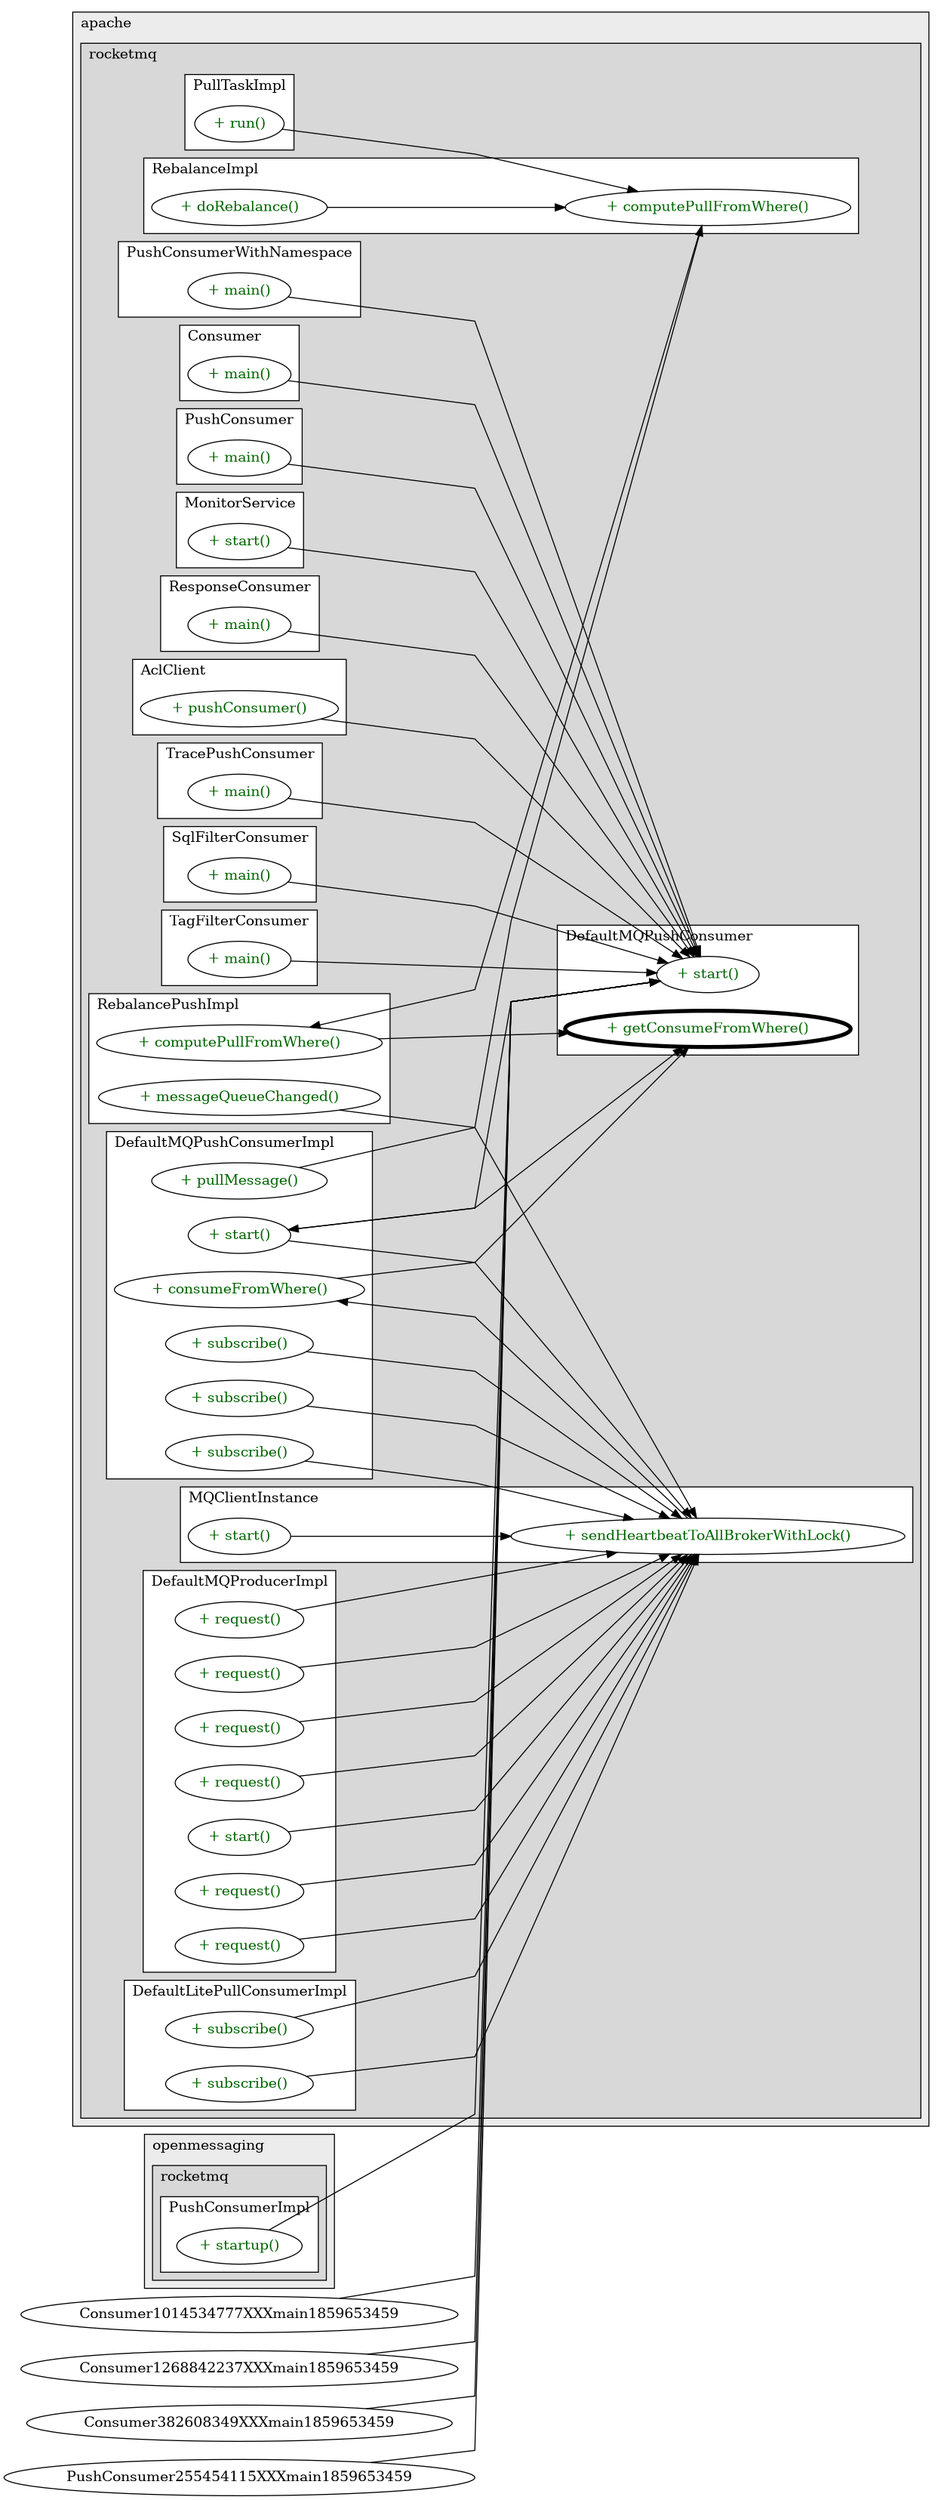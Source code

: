 @startuml

/' diagram meta data start
config=CallConfiguration;
{
  "rootMethod": "org.apache.rocketmq.client.consumer.DefaultMQPushConsumer#getConsumeFromWhere()",
  "projectClassification": {
    "searchMode": "OpenProject", // OpenProject, AllProjects
    "includedProjects": "",
    "pathEndKeywords": "*.impl",
    "isClientPath": "",
    "isClientName": "",
    "isTestPath": "",
    "isTestName": "",
    "isMappingPath": "",
    "isMappingName": "",
    "isDataAccessPath": "",
    "isDataAccessName": "",
    "isDataStructurePath": "",
    "isDataStructureName": "",
    "isInterfaceStructuresPath": "",
    "isInterfaceStructuresName": "",
    "isEntryPointPath": "",
    "isEntryPointName": "",
    "treatFinalFieldsAsMandatory": false
  },
  "graphRestriction": {
    "classPackageExcludeFilter": "",
    "classPackageIncludeFilter": "",
    "classNameExcludeFilter": "",
    "classNameIncludeFilter": "",
    "methodNameExcludeFilter": "",
    "methodNameIncludeFilter": "",
    "removeByInheritance": "", // inheritance/annotation based filtering is done in a second step
    "removeByAnnotation": "",
    "removeByClassPackage": "", // cleanup the graph after inheritance/annotation based filtering is done
    "removeByClassName": "",
    "cutMappings": false,
    "cutEnum": true,
    "cutTests": true,
    "cutClient": true,
    "cutDataAccess": true,
    "cutInterfaceStructures": true,
    "cutDataStructures": true,
    "cutGetterAndSetter": true,
    "cutConstructors": true
  },
  "graphTraversal": {
    "forwardDepth": 3,
    "backwardDepth": 3,
    "classPackageExcludeFilter": "",
    "classPackageIncludeFilter": "",
    "classNameExcludeFilter": "",
    "classNameIncludeFilter": "",
    "methodNameExcludeFilter": "",
    "methodNameIncludeFilter": "",
    "hideMappings": false,
    "hideDataStructures": false,
    "hidePrivateMethods": true,
    "hideInterfaceCalls": true, // indirection: implementation -> interface (is hidden) -> implementation
    "onlyShowApplicationEntryPoints": false, // root node is included
    "useMethodCallsForStructureDiagram": "ForwardOnly" // ForwardOnly, BothDirections, No
  },
  "details": {
    "aggregation": "GroupByClass", // ByClass, GroupByClass, None
    "showMethodParametersTypes": false,
    "showMethodParametersNames": false,
    "showMethodReturnType": false,
    "showPackageLevels": 2,
    "showCallOrder": false,
    "edgeMode": "MethodsOnly", // TypesOnly, MethodsOnly, TypesAndMethods, MethodsAndDirectTypeUsage
    "showDetailedClassStructure": false
  },
  "rootClass": "org.apache.rocketmq.client.consumer.DefaultMQPushConsumer",
  "extensionCallbackMethod": "" // qualified.class.name#methodName - signature: public static String method(String)
}
diagram meta data end '/



digraph g {
    rankdir="LR"
    splines=polyline
    

'nodes 
subgraph cluster_1411517106 { 
   	label=apache
	labeljust=l
	fillcolor="#ececec"
	style=filled
   
   subgraph cluster_1714486248 { 
   	label=rocketmq
	labeljust=l
	fillcolor="#d8d8d8"
	style=filled
   
   subgraph cluster_1115057354 { 
   	label=SqlFilterConsumer
	labeljust=l
	fillcolor=white
	style=filled
   
   SqlFilterConsumer819045724XXXmain1859653459[
	label="+ main()"
	style=filled
	fillcolor=white
	tooltip="SqlFilterConsumer

null"
	fontcolor=darkgreen
];
} 

subgraph cluster_1195812458 { 
   	label=TagFilterConsumer
	labeljust=l
	fillcolor=white
	style=filled
   
   TagFilterConsumer819045724XXXmain1859653459[
	label="+ main()"
	style=filled
	fillcolor=white
	tooltip="TagFilterConsumer

null"
	fontcolor=darkgreen
];
} 

subgraph cluster_1590985330 { 
   	label=PushConsumerWithNamespace
	labeljust=l
	fillcolor=white
	style=filled
   
   PushConsumerWithNamespace1679326985XXXmain1859653459[
	label="+ main()"
	style=filled
	fillcolor=white
	tooltip="PushConsumerWithNamespace

null"
	fontcolor=darkgreen
];
} 

subgraph cluster_160577077 { 
   	label=Consumer
	labeljust=l
	fillcolor=white
	style=filled
   
   Consumer2031561881XXXmain1859653459[
	label="+ main()"
	style=filled
	fillcolor=white
	tooltip="Consumer

null"
	fontcolor=darkgreen
];
} 

subgraph cluster_1817307469 { 
   	label=MQClientInstance
	labeljust=l
	fillcolor=white
	style=filled
   
   MQClientInstance700434529XXXsendHeartbeatToAllBrokerWithLock0[
	label="+ sendHeartbeatToAllBrokerWithLock()"
	style=filled
	fillcolor=white
	tooltip="MQClientInstance

null"
	fontcolor=darkgreen
];

MQClientInstance700434529XXXstart0[
	label="+ start()"
	style=filled
	fillcolor=white
	tooltip="MQClientInstance

null"
	fontcolor=darkgreen
];
} 

subgraph cluster_2004609280 { 
   	label=DefaultMQPushConsumer
	labeljust=l
	fillcolor=white
	style=filled
   
   DefaultMQPushConsumer633216551XXXgetConsumeFromWhere0[
	label="+ getConsumeFromWhere()"
	style=filled
	fillcolor=white
	tooltip="DefaultMQPushConsumer

null"
	penwidth=4
	fontcolor=darkgreen
];

DefaultMQPushConsumer633216551XXXstart0[
	label="+ start()"
	style=filled
	fillcolor=white
	tooltip="DefaultMQPushConsumer

&#10;  This method gets internal infrastructure readily to serve. Instances must call this method after configuration.&#10; &#10;  @throws MQClientException if there is any client error.&#10; "
	fontcolor=darkgreen
];
} 

subgraph cluster_274343363 { 
   	label=DefaultLitePullConsumerImpl
	labeljust=l
	fillcolor=white
	style=filled
   
   DefaultLitePullConsumerImpl1317777407XXXsubscribe1623095521[
	label="+ subscribe()"
	style=filled
	fillcolor=white
	tooltip="DefaultLitePullConsumerImpl

null"
	fontcolor=darkgreen
];

DefaultLitePullConsumerImpl1317777407XXXsubscribe2013066710[
	label="+ subscribe()"
	style=filled
	fillcolor=white
	tooltip="DefaultLitePullConsumerImpl

null"
	fontcolor=darkgreen
];
} 

subgraph cluster_290650472 { 
   	label=DefaultMQPushConsumerImpl
	labeljust=l
	fillcolor=white
	style=filled
   
   DefaultMQPushConsumerImpl1317777407XXXconsumeFromWhere0[
	label="+ consumeFromWhere()"
	style=filled
	fillcolor=white
	tooltip="DefaultMQPushConsumerImpl

null"
	fontcolor=darkgreen
];

DefaultMQPushConsumerImpl1317777407XXXpullMessage829283434[
	label="+ pullMessage()"
	style=filled
	fillcolor=white
	tooltip="DefaultMQPushConsumerImpl

null"
	fontcolor=darkgreen
];

DefaultMQPushConsumerImpl1317777407XXXstart0[
	label="+ start()"
	style=filled
	fillcolor=white
	tooltip="DefaultMQPushConsumerImpl

null"
	fontcolor=darkgreen
];

DefaultMQPushConsumerImpl1317777407XXXsubscribe1623095521[
	label="+ subscribe()"
	style=filled
	fillcolor=white
	tooltip="DefaultMQPushConsumerImpl

null"
	fontcolor=darkgreen
];

DefaultMQPushConsumerImpl1317777407XXXsubscribe2013066710[
	label="+ subscribe()"
	style=filled
	fillcolor=white
	tooltip="DefaultMQPushConsumerImpl

null"
	fontcolor=darkgreen
];

DefaultMQPushConsumerImpl1317777407XXXsubscribe924985979[
	label="+ subscribe()"
	style=filled
	fillcolor=white
	tooltip="DefaultMQPushConsumerImpl

null"
	fontcolor=darkgreen
];
} 

subgraph cluster_325102424 { 
   	label=PushConsumer
	labeljust=l
	fillcolor=white
	style=filled
   
   PushConsumer1191250838XXXmain1859653459[
	label="+ main()"
	style=filled
	fillcolor=white
	tooltip="PushConsumer

null"
	fontcolor=darkgreen
];
} 

subgraph cluster_330370686 { 
   	label=MonitorService
	labeljust=l
	fillcolor=white
	style=filled
   
   MonitorService2000019609XXXstart0[
	label="+ start()"
	style=filled
	fillcolor=white
	tooltip="MonitorService

null"
	fontcolor=darkgreen
];
} 

subgraph cluster_354963749 { 
   	label=PullTaskImpl
	labeljust=l
	fillcolor=white
	style=filled
   
   PullTaskImpl274343363XXXrun0[
	label="+ run()"
	style=filled
	fillcolor=white
	tooltip="PullTaskImpl

null"
	fontcolor=darkgreen
];
} 

subgraph cluster_393429060 { 
   	label=RebalanceImpl
	labeljust=l
	fillcolor=white
	style=filled
   
   RebalanceImpl1317777407XXXcomputePullFromWhere1134663318[
	label="+ computePullFromWhere()"
	style=filled
	fillcolor=white
	tooltip="RebalanceImpl

null"
	fontcolor=darkgreen
];

RebalanceImpl1317777407XXXdoRebalance64711720[
	label="+ doRebalance()"
	style=filled
	fillcolor=white
	tooltip="RebalanceImpl

null"
	fontcolor=darkgreen
];
} 

subgraph cluster_425376580 { 
   	label=ResponseConsumer
	labeljust=l
	fillcolor=white
	style=filled
   
   ResponseConsumer196752767XXXmain1859653459[
	label="+ main()"
	style=filled
	fillcolor=white
	tooltip="ResponseConsumer

null"
	fontcolor=darkgreen
];
} 

subgraph cluster_741238794 { 
   	label=RebalancePushImpl
	labeljust=l
	fillcolor=white
	style=filled
   
   RebalancePushImpl1317777407XXXcomputePullFromWhere1134663318[
	label="+ computePullFromWhere()"
	style=filled
	fillcolor=white
	tooltip="RebalancePushImpl

null"
	fontcolor=darkgreen
];

RebalancePushImpl1317777407XXXmessageQueueChanged1980240305[
	label="+ messageQueueChanged()"
	style=filled
	fillcolor=white
	tooltip="RebalancePushImpl

null"
	fontcolor=darkgreen
];
} 

subgraph cluster_877673347 { 
   	label=AclClient
	labeljust=l
	fillcolor=white
	style=filled
   
   AclClient1191250838XXXpushConsumer0[
	label="+ pushConsumer()"
	style=filled
	fillcolor=white
	tooltip="AclClient

null"
	fontcolor=darkgreen
];
} 

subgraph cluster_950274803 { 
   	label=TracePushConsumer
	labeljust=l
	fillcolor=white
	style=filled
   
   TracePushConsumer244193786XXXmain1859653459[
	label="+ main()"
	style=filled
	fillcolor=white
	tooltip="TracePushConsumer

null"
	fontcolor=darkgreen
];
} 

subgraph cluster_998304410 { 
   	label=DefaultMQProducerImpl
	labeljust=l
	fillcolor=white
	style=filled
   
   DefaultMQProducerImpl1753769059XXXrequest1190969259[
	label="+ request()"
	style=filled
	fillcolor=white
	tooltip="DefaultMQProducerImpl

null"
	fontcolor=darkgreen
];

DefaultMQProducerImpl1753769059XXXrequest1547336039[
	label="+ request()"
	style=filled
	fillcolor=white
	tooltip="DefaultMQProducerImpl

null"
	fontcolor=darkgreen
];

DefaultMQProducerImpl1753769059XXXrequest1763693237[
	label="+ request()"
	style=filled
	fillcolor=white
	tooltip="DefaultMQProducerImpl

null"
	fontcolor=darkgreen
];

DefaultMQProducerImpl1753769059XXXrequest194843145[
	label="+ request()"
	style=filled
	fillcolor=white
	tooltip="DefaultMQProducerImpl

null"
	fontcolor=darkgreen
];

DefaultMQProducerImpl1753769059XXXrequest1952399209[
	label="+ request()"
	style=filled
	fillcolor=white
	tooltip="DefaultMQProducerImpl

null"
	fontcolor=darkgreen
];

DefaultMQProducerImpl1753769059XXXrequest391141895[
	label="+ request()"
	style=filled
	fillcolor=white
	tooltip="DefaultMQProducerImpl

null"
	fontcolor=darkgreen
];

DefaultMQProducerImpl1753769059XXXstart64711720[
	label="+ start()"
	style=filled
	fillcolor=white
	tooltip="DefaultMQProducerImpl

null"
	fontcolor=darkgreen
];
} 
} 
} 

subgraph cluster_679248890 { 
   	label=openmessaging
	labeljust=l
	fillcolor="#ececec"
	style=filled
   
   subgraph cluster_1292383980 { 
   	label=rocketmq
	labeljust=l
	fillcolor="#d8d8d8"
	style=filled
   
   subgraph cluster_1112861134 { 
   	label=PushConsumerImpl
	labeljust=l
	fillcolor=white
	style=filled
   
   PushConsumerImpl725268464XXXstartup0[
	label="+ startup()"
	style=filled
	fillcolor=white
	tooltip="PushConsumerImpl

null"
	fontcolor=darkgreen
];
} 
} 
} 

'edges    
AclClient1191250838XXXpushConsumer0 -> DefaultMQPushConsumer633216551XXXstart0;
Consumer1014534777XXXmain1859653459 -> DefaultMQPushConsumer633216551XXXstart0;
Consumer1268842237XXXmain1859653459 -> DefaultMQPushConsumer633216551XXXstart0;
Consumer2031561881XXXmain1859653459 -> DefaultMQPushConsumer633216551XXXstart0;
Consumer382608349XXXmain1859653459 -> DefaultMQPushConsumer633216551XXXstart0;
DefaultLitePullConsumerImpl1317777407XXXsubscribe1623095521 -> MQClientInstance700434529XXXsendHeartbeatToAllBrokerWithLock0;
DefaultLitePullConsumerImpl1317777407XXXsubscribe2013066710 -> MQClientInstance700434529XXXsendHeartbeatToAllBrokerWithLock0;
DefaultMQProducerImpl1753769059XXXrequest1190969259 -> MQClientInstance700434529XXXsendHeartbeatToAllBrokerWithLock0;
DefaultMQProducerImpl1753769059XXXrequest1547336039 -> MQClientInstance700434529XXXsendHeartbeatToAllBrokerWithLock0;
DefaultMQProducerImpl1753769059XXXrequest1763693237 -> MQClientInstance700434529XXXsendHeartbeatToAllBrokerWithLock0;
DefaultMQProducerImpl1753769059XXXrequest194843145 -> MQClientInstance700434529XXXsendHeartbeatToAllBrokerWithLock0;
DefaultMQProducerImpl1753769059XXXrequest1952399209 -> MQClientInstance700434529XXXsendHeartbeatToAllBrokerWithLock0;
DefaultMQProducerImpl1753769059XXXrequest391141895 -> MQClientInstance700434529XXXsendHeartbeatToAllBrokerWithLock0;
DefaultMQProducerImpl1753769059XXXstart64711720 -> MQClientInstance700434529XXXsendHeartbeatToAllBrokerWithLock0;
DefaultMQPushConsumer633216551XXXstart0 -> DefaultMQPushConsumerImpl1317777407XXXstart0;
DefaultMQPushConsumerImpl1317777407XXXconsumeFromWhere0 -> DefaultMQPushConsumer633216551XXXgetConsumeFromWhere0;
DefaultMQPushConsumerImpl1317777407XXXpullMessage829283434 -> RebalanceImpl1317777407XXXcomputePullFromWhere1134663318;
DefaultMQPushConsumerImpl1317777407XXXstart0 -> DefaultMQPushConsumer633216551XXXgetConsumeFromWhere0;
DefaultMQPushConsumerImpl1317777407XXXstart0 -> MQClientInstance700434529XXXsendHeartbeatToAllBrokerWithLock0;
DefaultMQPushConsumerImpl1317777407XXXsubscribe1623095521 -> MQClientInstance700434529XXXsendHeartbeatToAllBrokerWithLock0;
DefaultMQPushConsumerImpl1317777407XXXsubscribe2013066710 -> MQClientInstance700434529XXXsendHeartbeatToAllBrokerWithLock0;
DefaultMQPushConsumerImpl1317777407XXXsubscribe924985979 -> MQClientInstance700434529XXXsendHeartbeatToAllBrokerWithLock0;
MQClientInstance700434529XXXsendHeartbeatToAllBrokerWithLock0 -> DefaultMQPushConsumerImpl1317777407XXXconsumeFromWhere0;
MQClientInstance700434529XXXstart0 -> MQClientInstance700434529XXXsendHeartbeatToAllBrokerWithLock0;
MonitorService2000019609XXXstart0 -> DefaultMQPushConsumer633216551XXXstart0;
PullTaskImpl274343363XXXrun0 -> RebalanceImpl1317777407XXXcomputePullFromWhere1134663318;
PushConsumer1191250838XXXmain1859653459 -> DefaultMQPushConsumer633216551XXXstart0;
PushConsumer255454115XXXmain1859653459 -> DefaultMQPushConsumer633216551XXXstart0;
PushConsumerImpl725268464XXXstartup0 -> DefaultMQPushConsumer633216551XXXstart0;
PushConsumerWithNamespace1679326985XXXmain1859653459 -> DefaultMQPushConsumer633216551XXXstart0;
RebalanceImpl1317777407XXXcomputePullFromWhere1134663318 -> RebalancePushImpl1317777407XXXcomputePullFromWhere1134663318;
RebalanceImpl1317777407XXXdoRebalance64711720 -> RebalanceImpl1317777407XXXcomputePullFromWhere1134663318;
RebalancePushImpl1317777407XXXcomputePullFromWhere1134663318 -> DefaultMQPushConsumer633216551XXXgetConsumeFromWhere0;
RebalancePushImpl1317777407XXXmessageQueueChanged1980240305 -> MQClientInstance700434529XXXsendHeartbeatToAllBrokerWithLock0;
ResponseConsumer196752767XXXmain1859653459 -> DefaultMQPushConsumer633216551XXXstart0;
SqlFilterConsumer819045724XXXmain1859653459 -> DefaultMQPushConsumer633216551XXXstart0;
TagFilterConsumer819045724XXXmain1859653459 -> DefaultMQPushConsumer633216551XXXstart0;
TracePushConsumer244193786XXXmain1859653459 -> DefaultMQPushConsumer633216551XXXstart0;
    
}
@enduml